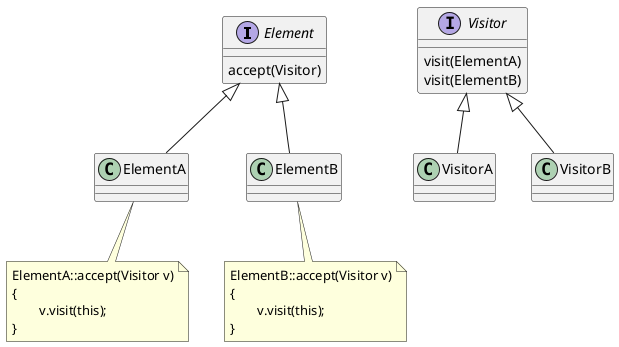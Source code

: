 @startuml visitor_class

interface Element
{
	accept(Visitor)
}

interface Visitor
{
	visit(ElementA)
	visit(ElementB)
}

class ElementA
{
}

class ElementB
{
}

class VisitorA
{
}

Element <|-down- ElementA
Element <|-down- ElementB
note bottom of ElementA : ElementA::accept(Visitor v)\n{\n\tv.visit(this);\n}
note bottom of ElementB : ElementB::accept(Visitor v)\n{\n\tv.visit(this);\n}

Visitor <|-down- VisitorA
Visitor <|-down- VisitorB
@enduml